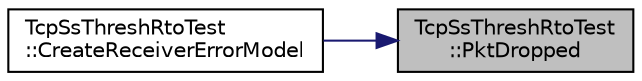digraph "TcpSsThreshRtoTest::PktDropped"
{
 // LATEX_PDF_SIZE
  edge [fontname="Helvetica",fontsize="10",labelfontname="Helvetica",labelfontsize="10"];
  node [fontname="Helvetica",fontsize="10",shape=record];
  rankdir="RL";
  Node1 [label="TcpSsThreshRtoTest\l::PktDropped",height=0.2,width=0.4,color="black", fillcolor="grey75", style="filled", fontcolor="black",tooltip="Called when a packet has been dropped."];
  Node1 -> Node2 [dir="back",color="midnightblue",fontsize="10",style="solid",fontname="Helvetica"];
  Node2 [label="TcpSsThreshRtoTest\l::CreateReceiverErrorModel",height=0.2,width=0.4,color="black", fillcolor="white", style="filled",URL="$class_tcp_ss_thresh_rto_test.html#aeb2d693b771fb76e401222fa24248b39",tooltip="Create and return the error model to install in the receiver node."];
}

